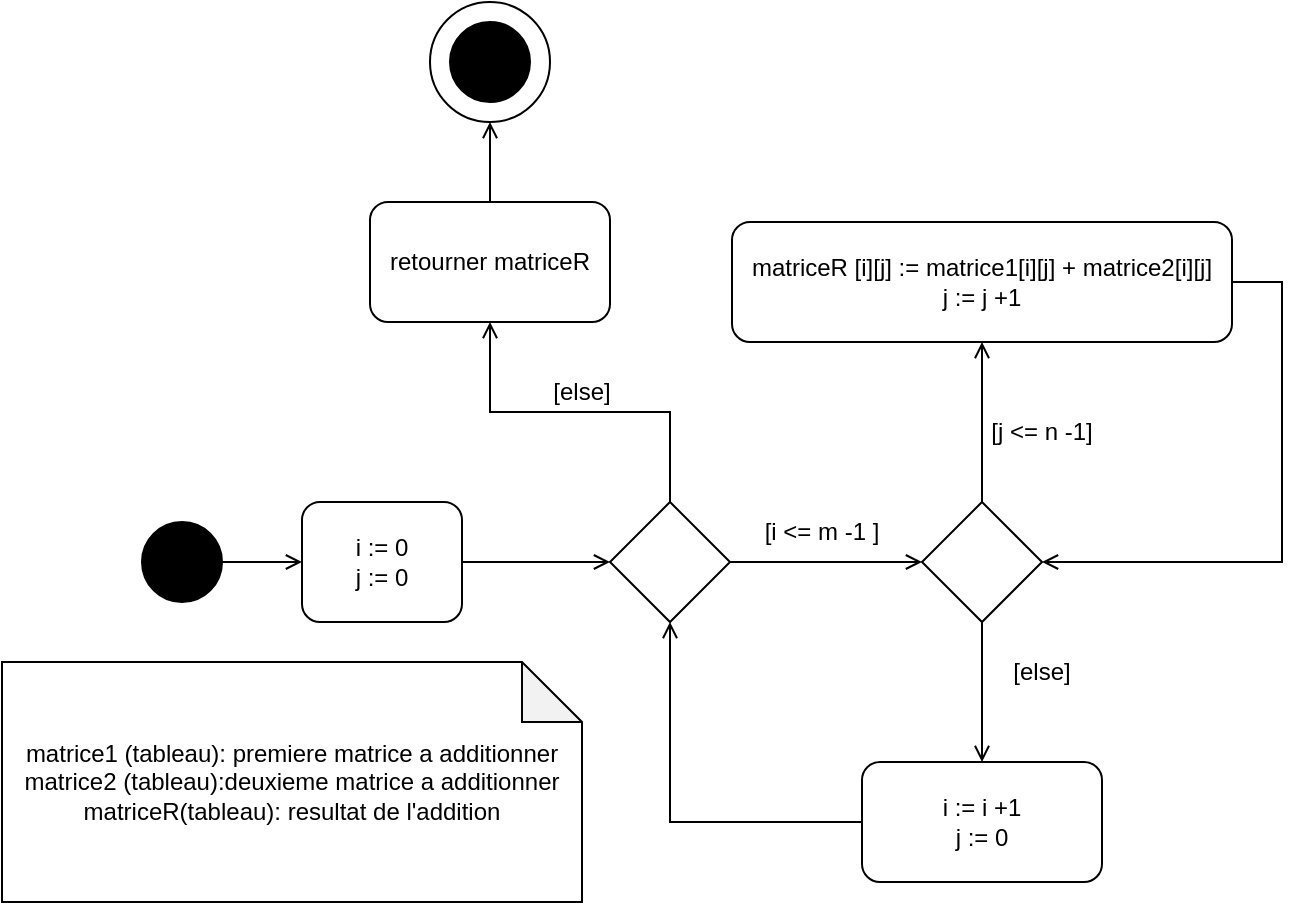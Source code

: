 <mxfile version="20.2.3" type="device"><diagram id="ZRDmjDKQz0zhY7KCWT0K" name="Page-1"><mxGraphModel dx="989" dy="610" grid="1" gridSize="10" guides="1" tooltips="1" connect="1" arrows="1" fold="1" page="1" pageScale="1" pageWidth="827" pageHeight="1169" math="0" shadow="0"><root><mxCell id="0"/><mxCell id="1" parent="0"/><mxCell id="4EdCNXbk1SNcSp-eN64n-4" value="" style="edgeStyle=orthogonalEdgeStyle;rounded=0;orthogonalLoop=1;jettySize=auto;html=1;endArrow=open;endFill=0;" parent="1" source="4EdCNXbk1SNcSp-eN64n-1" target="4EdCNXbk1SNcSp-eN64n-3" edge="1"><mxGeometry relative="1" as="geometry"/></mxCell><mxCell id="4EdCNXbk1SNcSp-eN64n-1" value="" style="ellipse;whiteSpace=wrap;html=1;aspect=fixed;fillColor=#000000;" parent="1" vertex="1"><mxGeometry x="120" y="270" width="40" height="40" as="geometry"/></mxCell><mxCell id="4EdCNXbk1SNcSp-eN64n-5" style="edgeStyle=orthogonalEdgeStyle;rounded=0;orthogonalLoop=1;jettySize=auto;html=1;endArrow=open;endFill=0;" parent="1" source="4EdCNXbk1SNcSp-eN64n-3" target="4EdCNXbk1SNcSp-eN64n-6" edge="1"><mxGeometry relative="1" as="geometry"><mxPoint x="360" y="290" as="targetPoint"/></mxGeometry></mxCell><mxCell id="4EdCNXbk1SNcSp-eN64n-3" value="i := 0&lt;br&gt;j := 0" style="rounded=1;whiteSpace=wrap;html=1;fillColor=#FFFFFF;" parent="1" vertex="1"><mxGeometry x="200" y="260" width="80" height="60" as="geometry"/></mxCell><mxCell id="4EdCNXbk1SNcSp-eN64n-9" value="" style="edgeStyle=orthogonalEdgeStyle;rounded=0;orthogonalLoop=1;jettySize=auto;html=1;entryX=0;entryY=0.5;entryDx=0;entryDy=0;endArrow=open;endFill=0;" parent="1" source="4EdCNXbk1SNcSp-eN64n-6" target="vqrJiurMibPegbMVtbbi-2" edge="1"><mxGeometry relative="1" as="geometry"><mxPoint x="490" y="290" as="targetPoint"/></mxGeometry></mxCell><mxCell id="vqrJiurMibPegbMVtbbi-11" style="edgeStyle=orthogonalEdgeStyle;rounded=0;orthogonalLoop=1;jettySize=auto;html=1;endArrow=open;endFill=0;" parent="1" source="4EdCNXbk1SNcSp-eN64n-6" target="vqrJiurMibPegbMVtbbi-12" edge="1"><mxGeometry relative="1" as="geometry"><mxPoint x="384" y="180" as="targetPoint"/></mxGeometry></mxCell><mxCell id="4EdCNXbk1SNcSp-eN64n-6" value="" style="rhombus;whiteSpace=wrap;html=1;fillColor=#FFFFFF;" parent="1" vertex="1"><mxGeometry x="354" y="260" width="60" height="60" as="geometry"/></mxCell><mxCell id="4EdCNXbk1SNcSp-eN64n-7" value="matrice1 (tableau): premiere matrice a additionner&lt;br&gt;matrice2 (tableau):deuxieme matrice a additionner&lt;br&gt;matriceR(tableau): resultat de l'addition" style="shape=note;whiteSpace=wrap;html=1;backgroundOutline=1;darkOpacity=0.05;fillColor=#FFFFFF;" parent="1" vertex="1"><mxGeometry x="50" y="340" width="290" height="120" as="geometry"/></mxCell><mxCell id="vqrJiurMibPegbMVtbbi-1" value="[i &amp;lt;= m -1 ]" style="text;html=1;strokeColor=none;fillColor=none;align=center;verticalAlign=middle;whiteSpace=wrap;rounded=0;" parent="1" vertex="1"><mxGeometry x="430" y="260" width="60" height="30" as="geometry"/></mxCell><mxCell id="vqrJiurMibPegbMVtbbi-7" style="edgeStyle=orthogonalEdgeStyle;rounded=0;orthogonalLoop=1;jettySize=auto;html=1;endArrow=open;endFill=0;" parent="1" source="vqrJiurMibPegbMVtbbi-2" target="vqrJiurMibPegbMVtbbi-8" edge="1"><mxGeometry relative="1" as="geometry"><mxPoint x="540" y="420" as="targetPoint"/></mxGeometry></mxCell><mxCell id="NRuuxEQ4FnMKGxteAYZu-1" style="edgeStyle=orthogonalEdgeStyle;rounded=0;orthogonalLoop=1;jettySize=auto;html=1;endArrow=open;endFill=0;" edge="1" parent="1" source="vqrJiurMibPegbMVtbbi-2" target="vqrJiurMibPegbMVtbbi-3"><mxGeometry relative="1" as="geometry"/></mxCell><mxCell id="vqrJiurMibPegbMVtbbi-2" value="" style="rhombus;whiteSpace=wrap;html=1;" parent="1" vertex="1"><mxGeometry x="510" y="260" width="60" height="60" as="geometry"/></mxCell><mxCell id="NRuuxEQ4FnMKGxteAYZu-2" style="edgeStyle=orthogonalEdgeStyle;rounded=0;orthogonalLoop=1;jettySize=auto;html=1;endArrow=open;endFill=0;" edge="1" parent="1" source="vqrJiurMibPegbMVtbbi-3" target="vqrJiurMibPegbMVtbbi-2"><mxGeometry relative="1" as="geometry"><mxPoint x="760" y="310" as="targetPoint"/><Array as="points"><mxPoint x="690" y="150"/><mxPoint x="690" y="290"/></Array></mxGeometry></mxCell><mxCell id="vqrJiurMibPegbMVtbbi-3" value="matriceR [i][j] := matrice1[i][j] + matrice2[i][j]&lt;br&gt;j := j +1" style="rounded=1;whiteSpace=wrap;html=1;" parent="1" vertex="1"><mxGeometry x="415" y="120" width="250" height="60" as="geometry"/></mxCell><mxCell id="vqrJiurMibPegbMVtbbi-5" value="[j &amp;lt;= n -1]" style="text;html=1;strokeColor=none;fillColor=none;align=center;verticalAlign=middle;whiteSpace=wrap;rounded=0;" parent="1" vertex="1"><mxGeometry x="540" y="210" width="60" height="30" as="geometry"/></mxCell><mxCell id="vqrJiurMibPegbMVtbbi-9" style="edgeStyle=orthogonalEdgeStyle;rounded=0;orthogonalLoop=1;jettySize=auto;html=1;entryX=0.5;entryY=1;entryDx=0;entryDy=0;endArrow=open;endFill=0;" parent="1" source="vqrJiurMibPegbMVtbbi-8" target="4EdCNXbk1SNcSp-eN64n-6" edge="1"><mxGeometry relative="1" as="geometry"><mxPoint x="380" y="420" as="targetPoint"/></mxGeometry></mxCell><mxCell id="vqrJiurMibPegbMVtbbi-8" value="i := i +1&lt;br&gt;j := 0" style="rounded=1;whiteSpace=wrap;html=1;" parent="1" vertex="1"><mxGeometry x="480" y="390" width="120" height="60" as="geometry"/></mxCell><mxCell id="vqrJiurMibPegbMVtbbi-10" value="[else]" style="text;html=1;strokeColor=none;fillColor=none;align=center;verticalAlign=middle;whiteSpace=wrap;rounded=0;" parent="1" vertex="1"><mxGeometry x="540" y="330" width="60" height="30" as="geometry"/></mxCell><mxCell id="vqrJiurMibPegbMVtbbi-13" style="edgeStyle=orthogonalEdgeStyle;rounded=0;orthogonalLoop=1;jettySize=auto;html=1;endArrow=open;endFill=0;" parent="1" source="vqrJiurMibPegbMVtbbi-12" target="vqrJiurMibPegbMVtbbi-15" edge="1"><mxGeometry relative="1" as="geometry"><mxPoint x="384" y="70" as="targetPoint"/></mxGeometry></mxCell><mxCell id="vqrJiurMibPegbMVtbbi-12" value="retourner matriceR" style="rounded=1;whiteSpace=wrap;html=1;" parent="1" vertex="1"><mxGeometry x="234" y="110" width="120" height="60" as="geometry"/></mxCell><mxCell id="vqrJiurMibPegbMVtbbi-15" value="" style="ellipse;whiteSpace=wrap;html=1;aspect=fixed;" parent="1" vertex="1"><mxGeometry x="264" y="10" width="60" height="60" as="geometry"/></mxCell><mxCell id="vqrJiurMibPegbMVtbbi-17" value="" style="ellipse;whiteSpace=wrap;html=1;aspect=fixed;fillColor=#000000;" parent="1" vertex="1"><mxGeometry x="274" y="20" width="40" height="40" as="geometry"/></mxCell><mxCell id="vqrJiurMibPegbMVtbbi-18" value="[else]" style="text;html=1;strokeColor=none;fillColor=none;align=center;verticalAlign=middle;whiteSpace=wrap;rounded=0;" parent="1" vertex="1"><mxGeometry x="310" y="190" width="60" height="30" as="geometry"/></mxCell></root></mxGraphModel></diagram></mxfile>